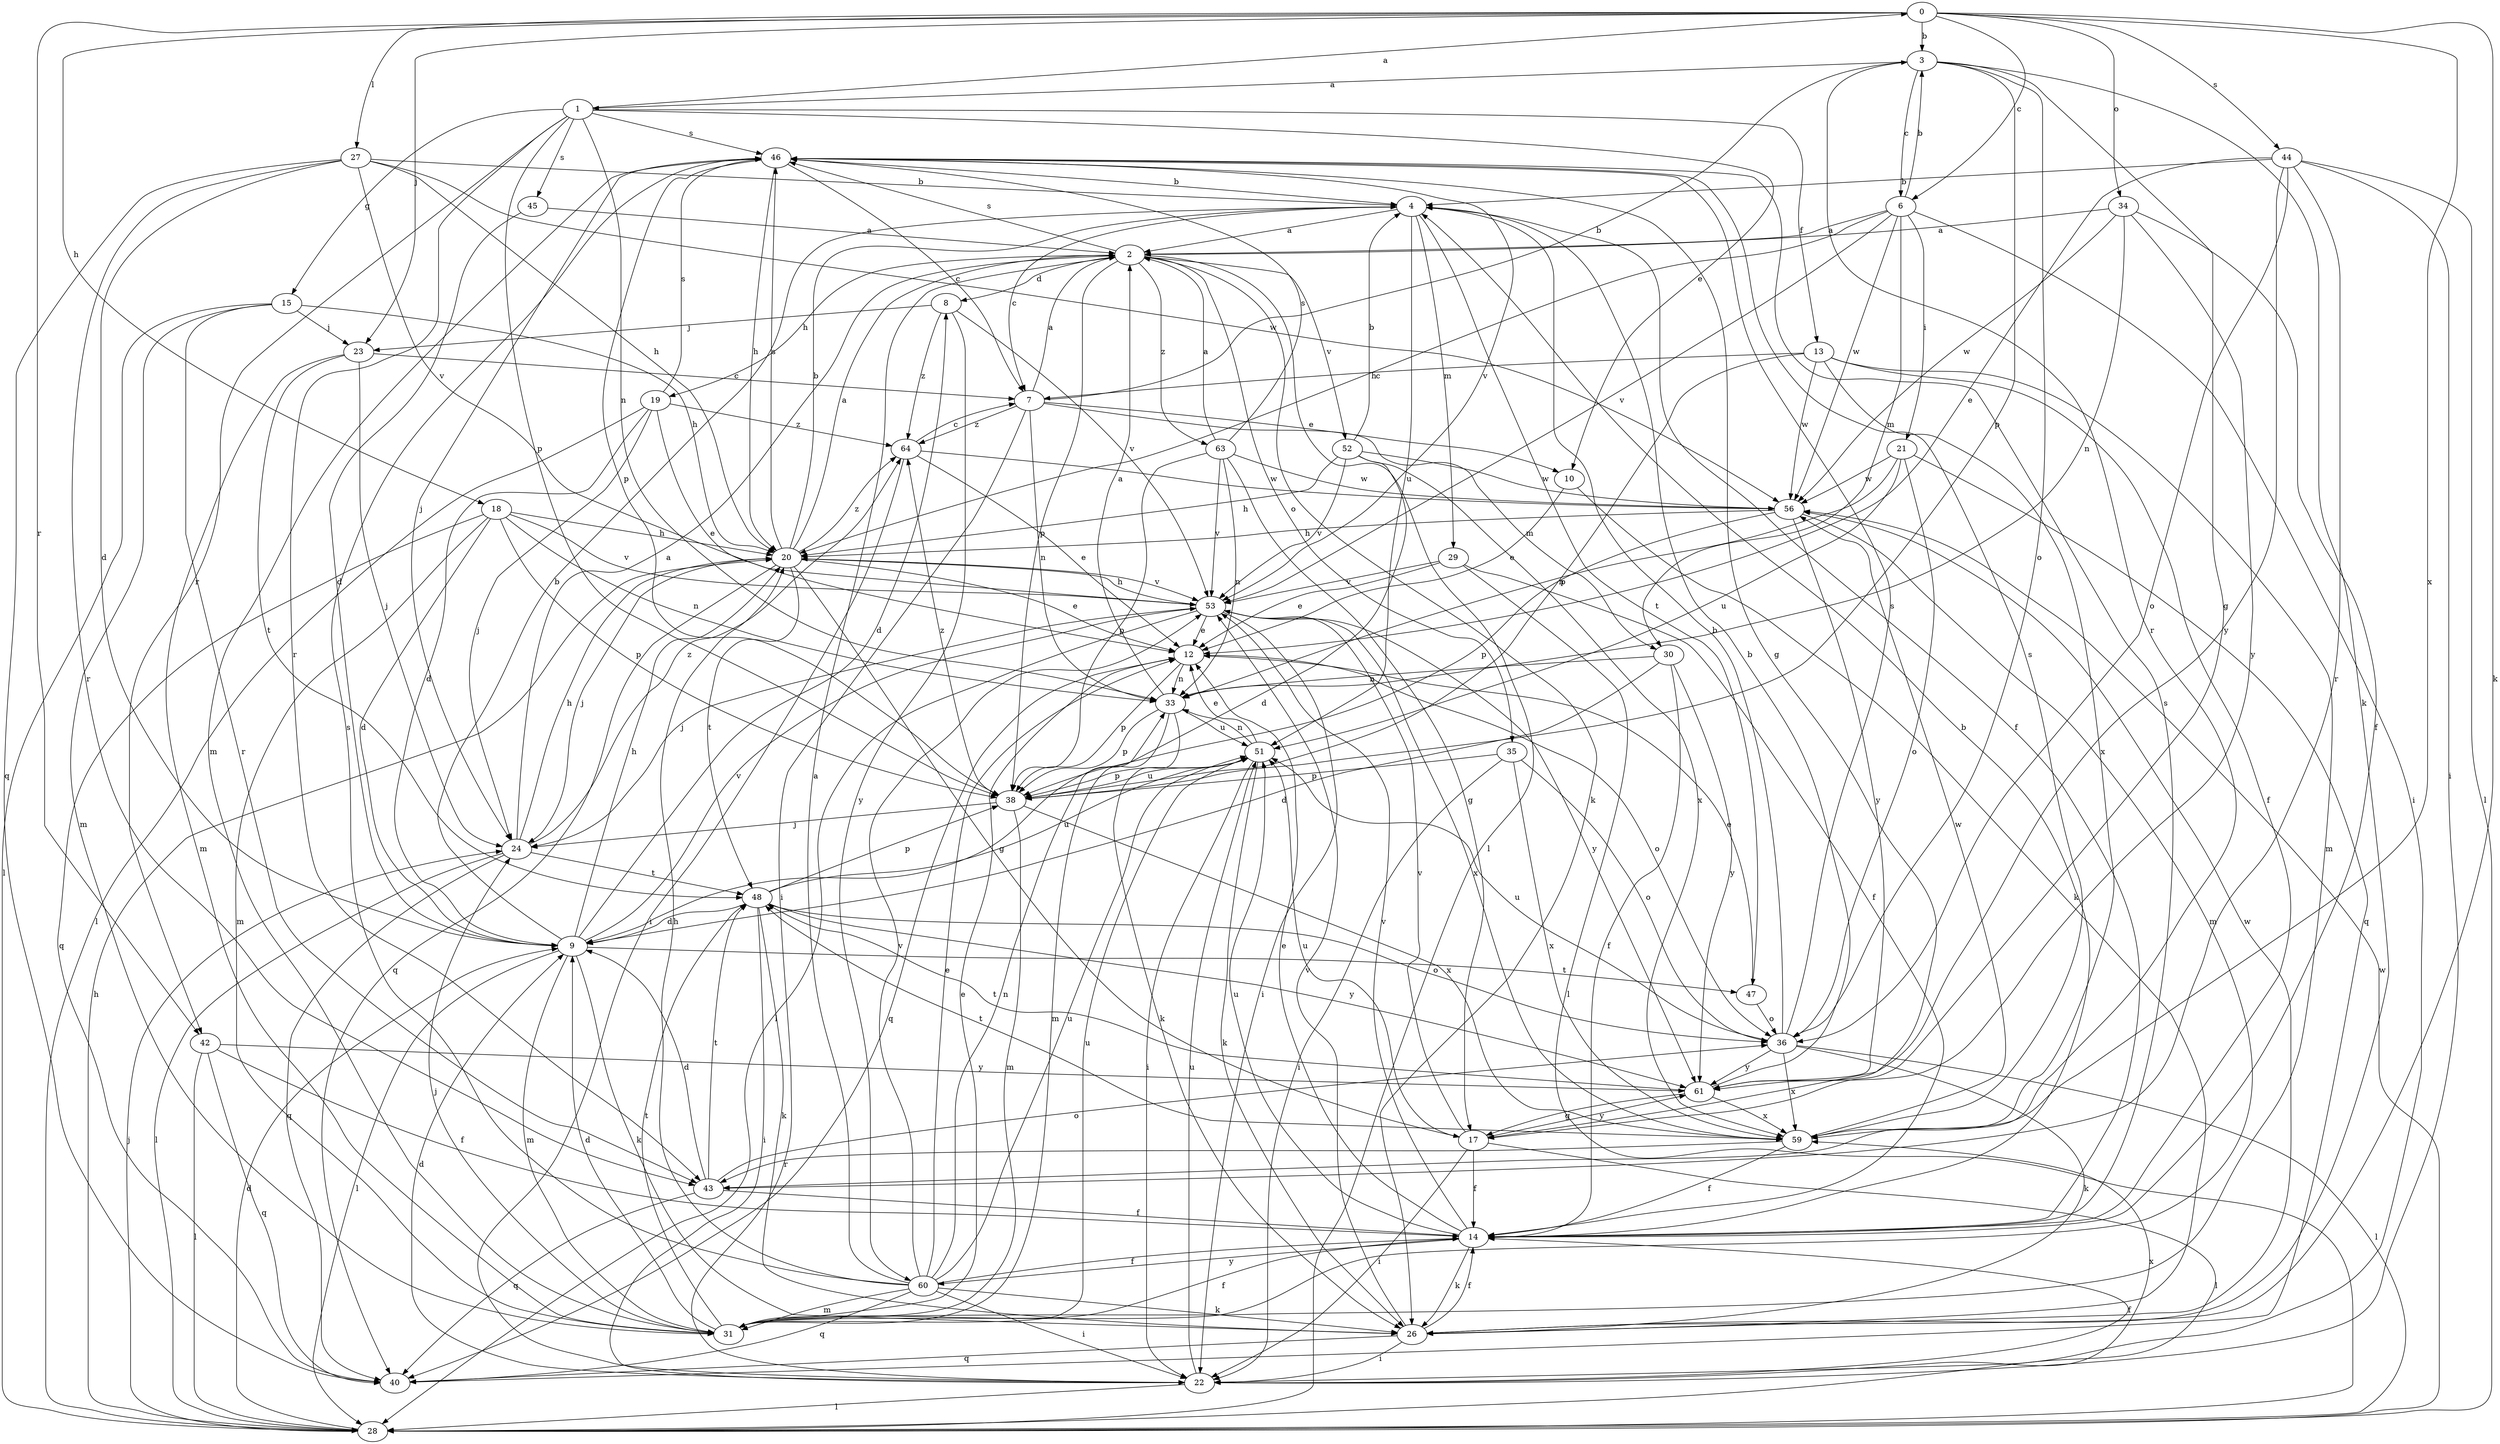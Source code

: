 strict digraph  {
0;
1;
2;
3;
4;
6;
7;
8;
9;
10;
12;
13;
14;
15;
17;
18;
19;
20;
21;
22;
23;
24;
26;
27;
28;
29;
30;
31;
33;
34;
35;
36;
38;
40;
42;
43;
44;
45;
46;
47;
48;
51;
52;
53;
56;
59;
60;
61;
63;
64;
0 -> 3  [label=b];
0 -> 6  [label=c];
0 -> 18  [label=h];
0 -> 23  [label=j];
0 -> 26  [label=k];
0 -> 27  [label=l];
0 -> 34  [label=o];
0 -> 42  [label=r];
0 -> 44  [label=s];
0 -> 59  [label=x];
1 -> 0  [label=a];
1 -> 10  [label=e];
1 -> 13  [label=f];
1 -> 15  [label=g];
1 -> 33  [label=n];
1 -> 38  [label=p];
1 -> 42  [label=r];
1 -> 43  [label=r];
1 -> 45  [label=s];
1 -> 46  [label=s];
2 -> 8  [label=d];
2 -> 19  [label=h];
2 -> 26  [label=k];
2 -> 28  [label=l];
2 -> 35  [label=o];
2 -> 38  [label=p];
2 -> 46  [label=s];
2 -> 52  [label=v];
2 -> 63  [label=z];
3 -> 1  [label=a];
3 -> 6  [label=c];
3 -> 17  [label=g];
3 -> 26  [label=k];
3 -> 36  [label=o];
3 -> 38  [label=p];
3 -> 43  [label=r];
4 -> 2  [label=a];
4 -> 7  [label=c];
4 -> 14  [label=f];
4 -> 29  [label=m];
4 -> 47  [label=t];
4 -> 51  [label=u];
6 -> 2  [label=a];
6 -> 3  [label=b];
6 -> 20  [label=h];
6 -> 21  [label=i];
6 -> 22  [label=i];
6 -> 30  [label=m];
6 -> 53  [label=v];
6 -> 56  [label=w];
7 -> 2  [label=a];
7 -> 3  [label=b];
7 -> 10  [label=e];
7 -> 22  [label=i];
7 -> 30  [label=m];
7 -> 33  [label=n];
7 -> 64  [label=z];
8 -> 23  [label=j];
8 -> 53  [label=v];
8 -> 60  [label=y];
8 -> 64  [label=z];
9 -> 4  [label=b];
9 -> 8  [label=d];
9 -> 20  [label=h];
9 -> 26  [label=k];
9 -> 28  [label=l];
9 -> 31  [label=m];
9 -> 47  [label=t];
9 -> 53  [label=v];
10 -> 12  [label=e];
10 -> 26  [label=k];
12 -> 33  [label=n];
12 -> 36  [label=o];
12 -> 38  [label=p];
12 -> 40  [label=q];
13 -> 7  [label=c];
13 -> 14  [label=f];
13 -> 31  [label=m];
13 -> 38  [label=p];
13 -> 56  [label=w];
13 -> 59  [label=x];
14 -> 4  [label=b];
14 -> 12  [label=e];
14 -> 26  [label=k];
14 -> 46  [label=s];
14 -> 51  [label=u];
14 -> 53  [label=v];
14 -> 60  [label=y];
15 -> 20  [label=h];
15 -> 23  [label=j];
15 -> 28  [label=l];
15 -> 31  [label=m];
15 -> 43  [label=r];
17 -> 14  [label=f];
17 -> 22  [label=i];
17 -> 28  [label=l];
17 -> 51  [label=u];
17 -> 53  [label=v];
17 -> 61  [label=y];
18 -> 9  [label=d];
18 -> 20  [label=h];
18 -> 31  [label=m];
18 -> 33  [label=n];
18 -> 38  [label=p];
18 -> 40  [label=q];
18 -> 53  [label=v];
19 -> 9  [label=d];
19 -> 12  [label=e];
19 -> 24  [label=j];
19 -> 28  [label=l];
19 -> 46  [label=s];
19 -> 64  [label=z];
20 -> 2  [label=a];
20 -> 4  [label=b];
20 -> 12  [label=e];
20 -> 17  [label=g];
20 -> 24  [label=j];
20 -> 40  [label=q];
20 -> 46  [label=s];
20 -> 48  [label=t];
20 -> 53  [label=v];
20 -> 64  [label=z];
21 -> 33  [label=n];
21 -> 36  [label=o];
21 -> 40  [label=q];
21 -> 51  [label=u];
21 -> 56  [label=w];
22 -> 9  [label=d];
22 -> 14  [label=f];
22 -> 28  [label=l];
22 -> 51  [label=u];
22 -> 59  [label=x];
23 -> 7  [label=c];
23 -> 24  [label=j];
23 -> 31  [label=m];
23 -> 48  [label=t];
24 -> 2  [label=a];
24 -> 20  [label=h];
24 -> 28  [label=l];
24 -> 40  [label=q];
24 -> 48  [label=t];
24 -> 64  [label=z];
26 -> 14  [label=f];
26 -> 22  [label=i];
26 -> 40  [label=q];
26 -> 53  [label=v];
26 -> 56  [label=w];
27 -> 4  [label=b];
27 -> 9  [label=d];
27 -> 20  [label=h];
27 -> 40  [label=q];
27 -> 43  [label=r];
27 -> 53  [label=v];
27 -> 56  [label=w];
28 -> 9  [label=d];
28 -> 20  [label=h];
28 -> 24  [label=j];
28 -> 56  [label=w];
29 -> 12  [label=e];
29 -> 14  [label=f];
29 -> 28  [label=l];
29 -> 53  [label=v];
30 -> 9  [label=d];
30 -> 14  [label=f];
30 -> 33  [label=n];
30 -> 61  [label=y];
31 -> 9  [label=d];
31 -> 12  [label=e];
31 -> 14  [label=f];
31 -> 24  [label=j];
31 -> 48  [label=t];
31 -> 51  [label=u];
33 -> 2  [label=a];
33 -> 26  [label=k];
33 -> 31  [label=m];
33 -> 38  [label=p];
33 -> 51  [label=u];
34 -> 2  [label=a];
34 -> 14  [label=f];
34 -> 33  [label=n];
34 -> 56  [label=w];
34 -> 61  [label=y];
35 -> 22  [label=i];
35 -> 36  [label=o];
35 -> 38  [label=p];
35 -> 59  [label=x];
36 -> 4  [label=b];
36 -> 26  [label=k];
36 -> 28  [label=l];
36 -> 46  [label=s];
36 -> 51  [label=u];
36 -> 59  [label=x];
36 -> 61  [label=y];
38 -> 24  [label=j];
38 -> 31  [label=m];
38 -> 51  [label=u];
38 -> 59  [label=x];
38 -> 64  [label=z];
42 -> 14  [label=f];
42 -> 28  [label=l];
42 -> 40  [label=q];
42 -> 61  [label=y];
43 -> 9  [label=d];
43 -> 14  [label=f];
43 -> 36  [label=o];
43 -> 40  [label=q];
43 -> 48  [label=t];
44 -> 4  [label=b];
44 -> 12  [label=e];
44 -> 22  [label=i];
44 -> 28  [label=l];
44 -> 36  [label=o];
44 -> 43  [label=r];
44 -> 61  [label=y];
45 -> 2  [label=a];
45 -> 9  [label=d];
46 -> 4  [label=b];
46 -> 7  [label=c];
46 -> 17  [label=g];
46 -> 20  [label=h];
46 -> 24  [label=j];
46 -> 31  [label=m];
46 -> 38  [label=p];
46 -> 53  [label=v];
47 -> 12  [label=e];
47 -> 36  [label=o];
48 -> 9  [label=d];
48 -> 22  [label=i];
48 -> 26  [label=k];
48 -> 36  [label=o];
48 -> 38  [label=p];
48 -> 51  [label=u];
48 -> 61  [label=y];
51 -> 12  [label=e];
51 -> 22  [label=i];
51 -> 26  [label=k];
51 -> 33  [label=n];
51 -> 38  [label=p];
52 -> 4  [label=b];
52 -> 9  [label=d];
52 -> 20  [label=h];
52 -> 53  [label=v];
52 -> 56  [label=w];
52 -> 59  [label=x];
53 -> 12  [label=e];
53 -> 20  [label=h];
53 -> 22  [label=i];
53 -> 24  [label=j];
53 -> 28  [label=l];
53 -> 59  [label=x];
53 -> 61  [label=y];
56 -> 20  [label=h];
56 -> 31  [label=m];
56 -> 38  [label=p];
56 -> 61  [label=y];
59 -> 14  [label=f];
59 -> 43  [label=r];
59 -> 46  [label=s];
59 -> 48  [label=t];
59 -> 56  [label=w];
60 -> 2  [label=a];
60 -> 12  [label=e];
60 -> 14  [label=f];
60 -> 20  [label=h];
60 -> 22  [label=i];
60 -> 26  [label=k];
60 -> 31  [label=m];
60 -> 33  [label=n];
60 -> 40  [label=q];
60 -> 46  [label=s];
60 -> 51  [label=u];
60 -> 53  [label=v];
61 -> 4  [label=b];
61 -> 17  [label=g];
61 -> 48  [label=t];
61 -> 59  [label=x];
63 -> 2  [label=a];
63 -> 17  [label=g];
63 -> 33  [label=n];
63 -> 38  [label=p];
63 -> 46  [label=s];
63 -> 53  [label=v];
63 -> 56  [label=w];
64 -> 7  [label=c];
64 -> 12  [label=e];
64 -> 22  [label=i];
64 -> 56  [label=w];
}
